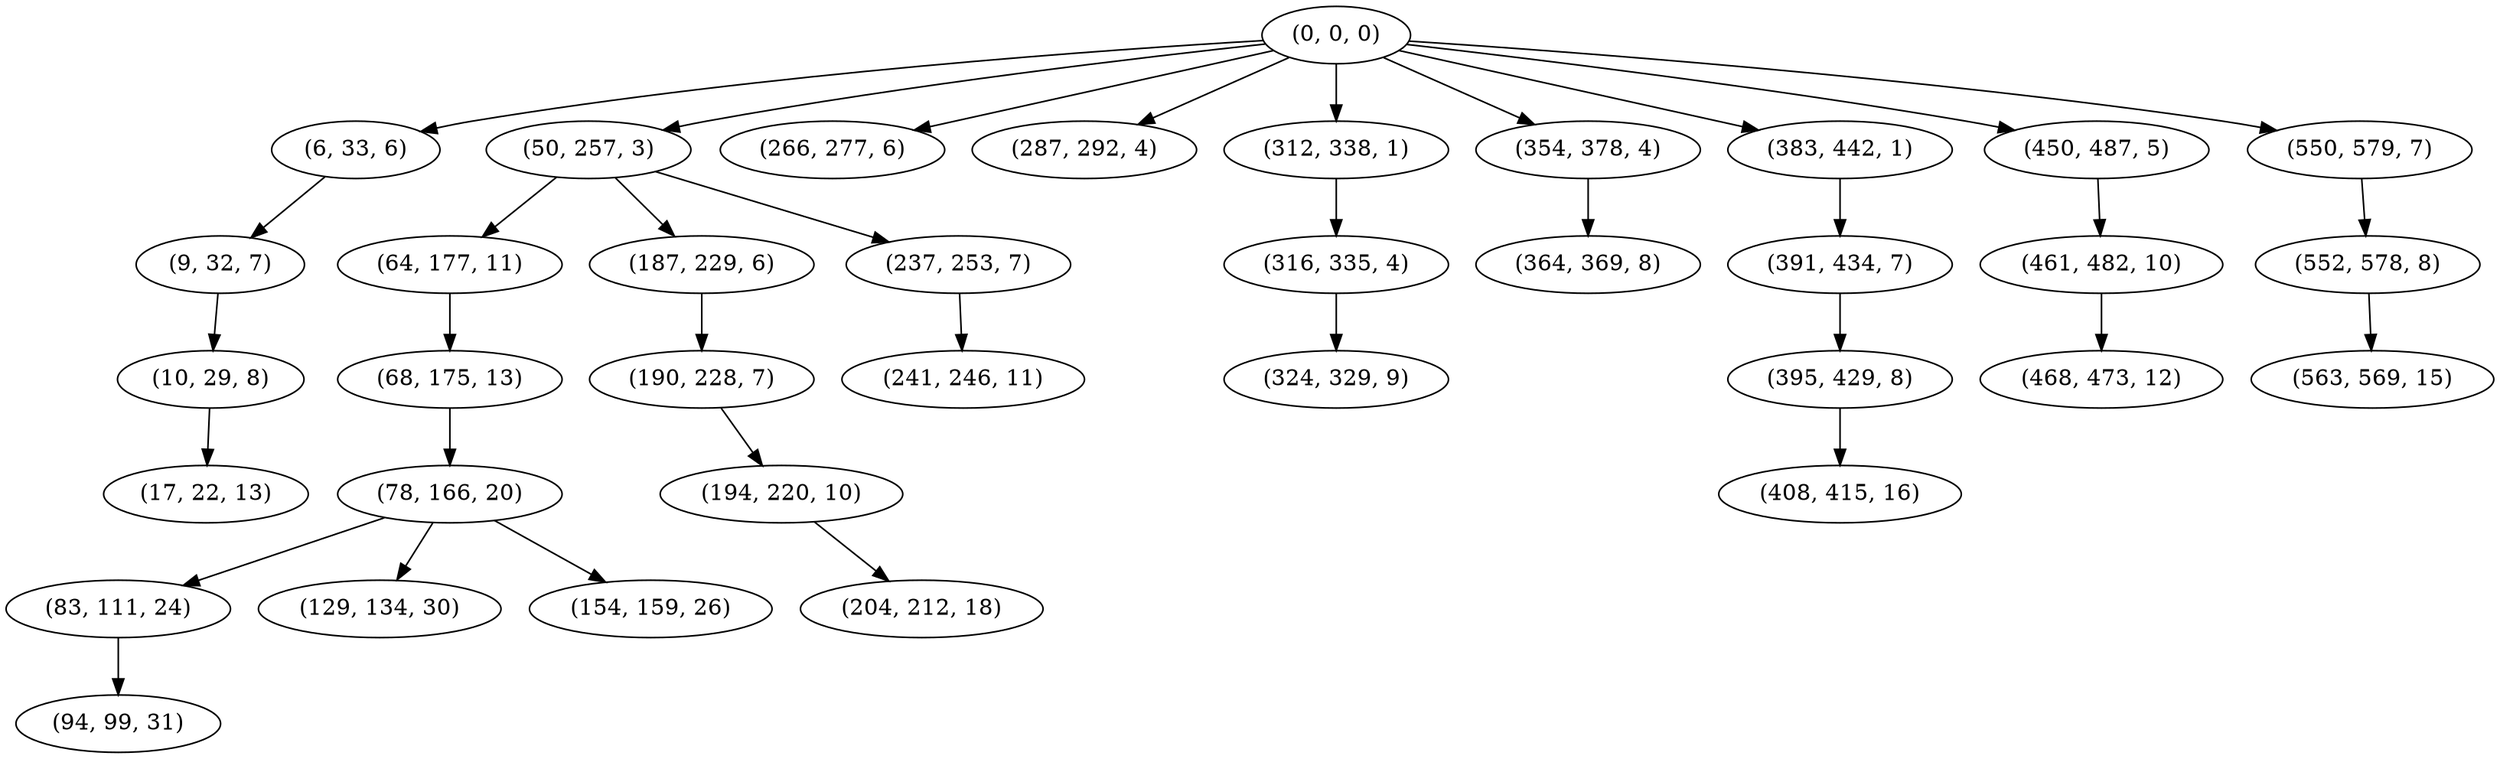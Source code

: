 digraph tree {
    "(0, 0, 0)";
    "(6, 33, 6)";
    "(9, 32, 7)";
    "(10, 29, 8)";
    "(17, 22, 13)";
    "(50, 257, 3)";
    "(64, 177, 11)";
    "(68, 175, 13)";
    "(78, 166, 20)";
    "(83, 111, 24)";
    "(94, 99, 31)";
    "(129, 134, 30)";
    "(154, 159, 26)";
    "(187, 229, 6)";
    "(190, 228, 7)";
    "(194, 220, 10)";
    "(204, 212, 18)";
    "(237, 253, 7)";
    "(241, 246, 11)";
    "(266, 277, 6)";
    "(287, 292, 4)";
    "(312, 338, 1)";
    "(316, 335, 4)";
    "(324, 329, 9)";
    "(354, 378, 4)";
    "(364, 369, 8)";
    "(383, 442, 1)";
    "(391, 434, 7)";
    "(395, 429, 8)";
    "(408, 415, 16)";
    "(450, 487, 5)";
    "(461, 482, 10)";
    "(468, 473, 12)";
    "(550, 579, 7)";
    "(552, 578, 8)";
    "(563, 569, 15)";
    "(0, 0, 0)" -> "(6, 33, 6)";
    "(0, 0, 0)" -> "(50, 257, 3)";
    "(0, 0, 0)" -> "(266, 277, 6)";
    "(0, 0, 0)" -> "(287, 292, 4)";
    "(0, 0, 0)" -> "(312, 338, 1)";
    "(0, 0, 0)" -> "(354, 378, 4)";
    "(0, 0, 0)" -> "(383, 442, 1)";
    "(0, 0, 0)" -> "(450, 487, 5)";
    "(0, 0, 0)" -> "(550, 579, 7)";
    "(6, 33, 6)" -> "(9, 32, 7)";
    "(9, 32, 7)" -> "(10, 29, 8)";
    "(10, 29, 8)" -> "(17, 22, 13)";
    "(50, 257, 3)" -> "(64, 177, 11)";
    "(50, 257, 3)" -> "(187, 229, 6)";
    "(50, 257, 3)" -> "(237, 253, 7)";
    "(64, 177, 11)" -> "(68, 175, 13)";
    "(68, 175, 13)" -> "(78, 166, 20)";
    "(78, 166, 20)" -> "(83, 111, 24)";
    "(78, 166, 20)" -> "(129, 134, 30)";
    "(78, 166, 20)" -> "(154, 159, 26)";
    "(83, 111, 24)" -> "(94, 99, 31)";
    "(187, 229, 6)" -> "(190, 228, 7)";
    "(190, 228, 7)" -> "(194, 220, 10)";
    "(194, 220, 10)" -> "(204, 212, 18)";
    "(237, 253, 7)" -> "(241, 246, 11)";
    "(312, 338, 1)" -> "(316, 335, 4)";
    "(316, 335, 4)" -> "(324, 329, 9)";
    "(354, 378, 4)" -> "(364, 369, 8)";
    "(383, 442, 1)" -> "(391, 434, 7)";
    "(391, 434, 7)" -> "(395, 429, 8)";
    "(395, 429, 8)" -> "(408, 415, 16)";
    "(450, 487, 5)" -> "(461, 482, 10)";
    "(461, 482, 10)" -> "(468, 473, 12)";
    "(550, 579, 7)" -> "(552, 578, 8)";
    "(552, 578, 8)" -> "(563, 569, 15)";
}
